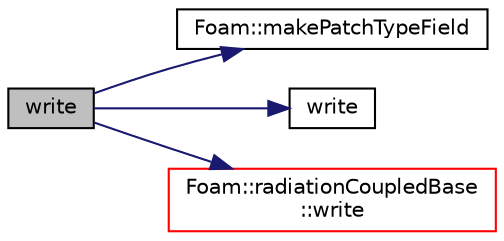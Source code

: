 digraph "write"
{
  bgcolor="transparent";
  edge [fontname="Helvetica",fontsize="10",labelfontname="Helvetica",labelfontsize="10"];
  node [fontname="Helvetica",fontsize="10",shape=record];
  rankdir="LR";
  Node1 [label="write",height=0.2,width=0.4,color="black", fillcolor="grey75", style="filled", fontcolor="black"];
  Node1 -> Node2 [color="midnightblue",fontsize="10",style="solid",fontname="Helvetica"];
  Node2 [label="Foam::makePatchTypeField",height=0.2,width=0.4,color="black",URL="$a10979.html#a44a8c9a8ab08f6bf1f84bf3dab3f82a2"];
  Node1 -> Node3 [color="midnightblue",fontsize="10",style="solid",fontname="Helvetica"];
  Node3 [label="write",height=0.2,width=0.4,color="black",URL="$a03037.html#a8f30b3c2179b03a7acf273e9dea43342"];
  Node1 -> Node4 [color="midnightblue",fontsize="10",style="solid",fontname="Helvetica"];
  Node4 [label="Foam::radiationCoupledBase\l::write",height=0.2,width=0.4,color="red",URL="$a02104.html#a0941061ad5a26be83b4107d05750ace6",tooltip="Write. "];
}
